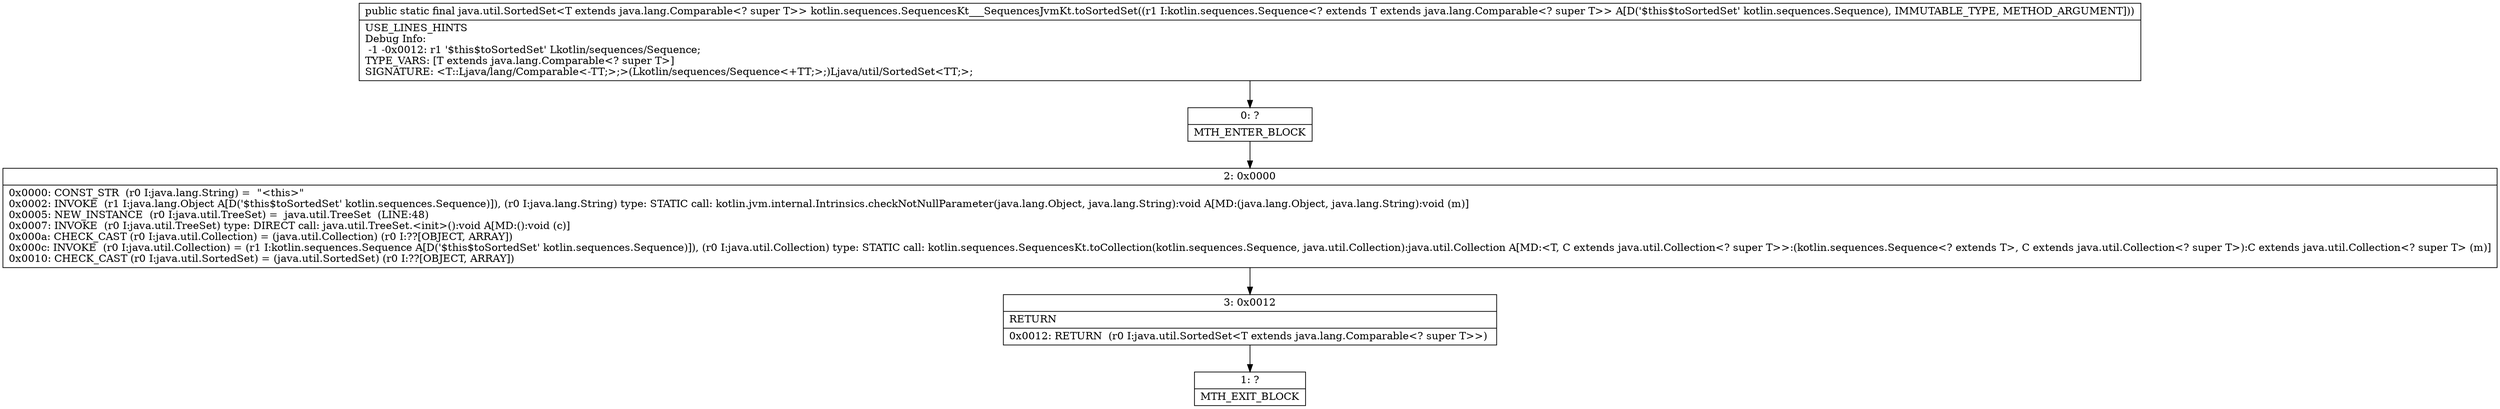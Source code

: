 digraph "CFG forkotlin.sequences.SequencesKt___SequencesJvmKt.toSortedSet(Lkotlin\/sequences\/Sequence;)Ljava\/util\/SortedSet;" {
Node_0 [shape=record,label="{0\:\ ?|MTH_ENTER_BLOCK\l}"];
Node_2 [shape=record,label="{2\:\ 0x0000|0x0000: CONST_STR  (r0 I:java.lang.String) =  \"\<this\>\" \l0x0002: INVOKE  (r1 I:java.lang.Object A[D('$this$toSortedSet' kotlin.sequences.Sequence)]), (r0 I:java.lang.String) type: STATIC call: kotlin.jvm.internal.Intrinsics.checkNotNullParameter(java.lang.Object, java.lang.String):void A[MD:(java.lang.Object, java.lang.String):void (m)]\l0x0005: NEW_INSTANCE  (r0 I:java.util.TreeSet) =  java.util.TreeSet  (LINE:48)\l0x0007: INVOKE  (r0 I:java.util.TreeSet) type: DIRECT call: java.util.TreeSet.\<init\>():void A[MD:():void (c)]\l0x000a: CHECK_CAST (r0 I:java.util.Collection) = (java.util.Collection) (r0 I:??[OBJECT, ARRAY]) \l0x000c: INVOKE  (r0 I:java.util.Collection) = (r1 I:kotlin.sequences.Sequence A[D('$this$toSortedSet' kotlin.sequences.Sequence)]), (r0 I:java.util.Collection) type: STATIC call: kotlin.sequences.SequencesKt.toCollection(kotlin.sequences.Sequence, java.util.Collection):java.util.Collection A[MD:\<T, C extends java.util.Collection\<? super T\>\>:(kotlin.sequences.Sequence\<? extends T\>, C extends java.util.Collection\<? super T\>):C extends java.util.Collection\<? super T\> (m)]\l0x0010: CHECK_CAST (r0 I:java.util.SortedSet) = (java.util.SortedSet) (r0 I:??[OBJECT, ARRAY]) \l}"];
Node_3 [shape=record,label="{3\:\ 0x0012|RETURN\l|0x0012: RETURN  (r0 I:java.util.SortedSet\<T extends java.lang.Comparable\<? super T\>\>) \l}"];
Node_1 [shape=record,label="{1\:\ ?|MTH_EXIT_BLOCK\l}"];
MethodNode[shape=record,label="{public static final java.util.SortedSet\<T extends java.lang.Comparable\<? super T\>\> kotlin.sequences.SequencesKt___SequencesJvmKt.toSortedSet((r1 I:kotlin.sequences.Sequence\<? extends T extends java.lang.Comparable\<? super T\>\> A[D('$this$toSortedSet' kotlin.sequences.Sequence), IMMUTABLE_TYPE, METHOD_ARGUMENT]))  | USE_LINES_HINTS\lDebug Info:\l  \-1 \-0x0012: r1 '$this$toSortedSet' Lkotlin\/sequences\/Sequence;\lTYPE_VARS: [T extends java.lang.Comparable\<? super T\>]\lSIGNATURE: \<T::Ljava\/lang\/Comparable\<\-TT;\>;\>(Lkotlin\/sequences\/Sequence\<+TT;\>;)Ljava\/util\/SortedSet\<TT;\>;\l}"];
MethodNode -> Node_0;Node_0 -> Node_2;
Node_2 -> Node_3;
Node_3 -> Node_1;
}

